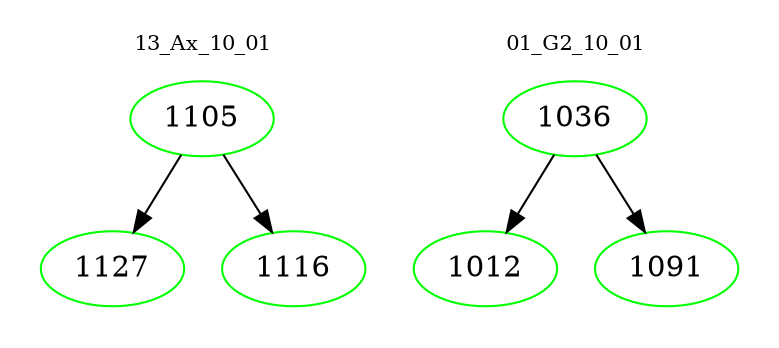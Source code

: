 digraph{
subgraph cluster_0 {
color = white
label = "13_Ax_10_01";
fontsize=10;
T0_1105 [label="1105", color="green"]
T0_1105 -> T0_1127 [color="black"]
T0_1127 [label="1127", color="green"]
T0_1105 -> T0_1116 [color="black"]
T0_1116 [label="1116", color="green"]
}
subgraph cluster_1 {
color = white
label = "01_G2_10_01";
fontsize=10;
T1_1036 [label="1036", color="green"]
T1_1036 -> T1_1012 [color="black"]
T1_1012 [label="1012", color="green"]
T1_1036 -> T1_1091 [color="black"]
T1_1091 [label="1091", color="green"]
}
}
